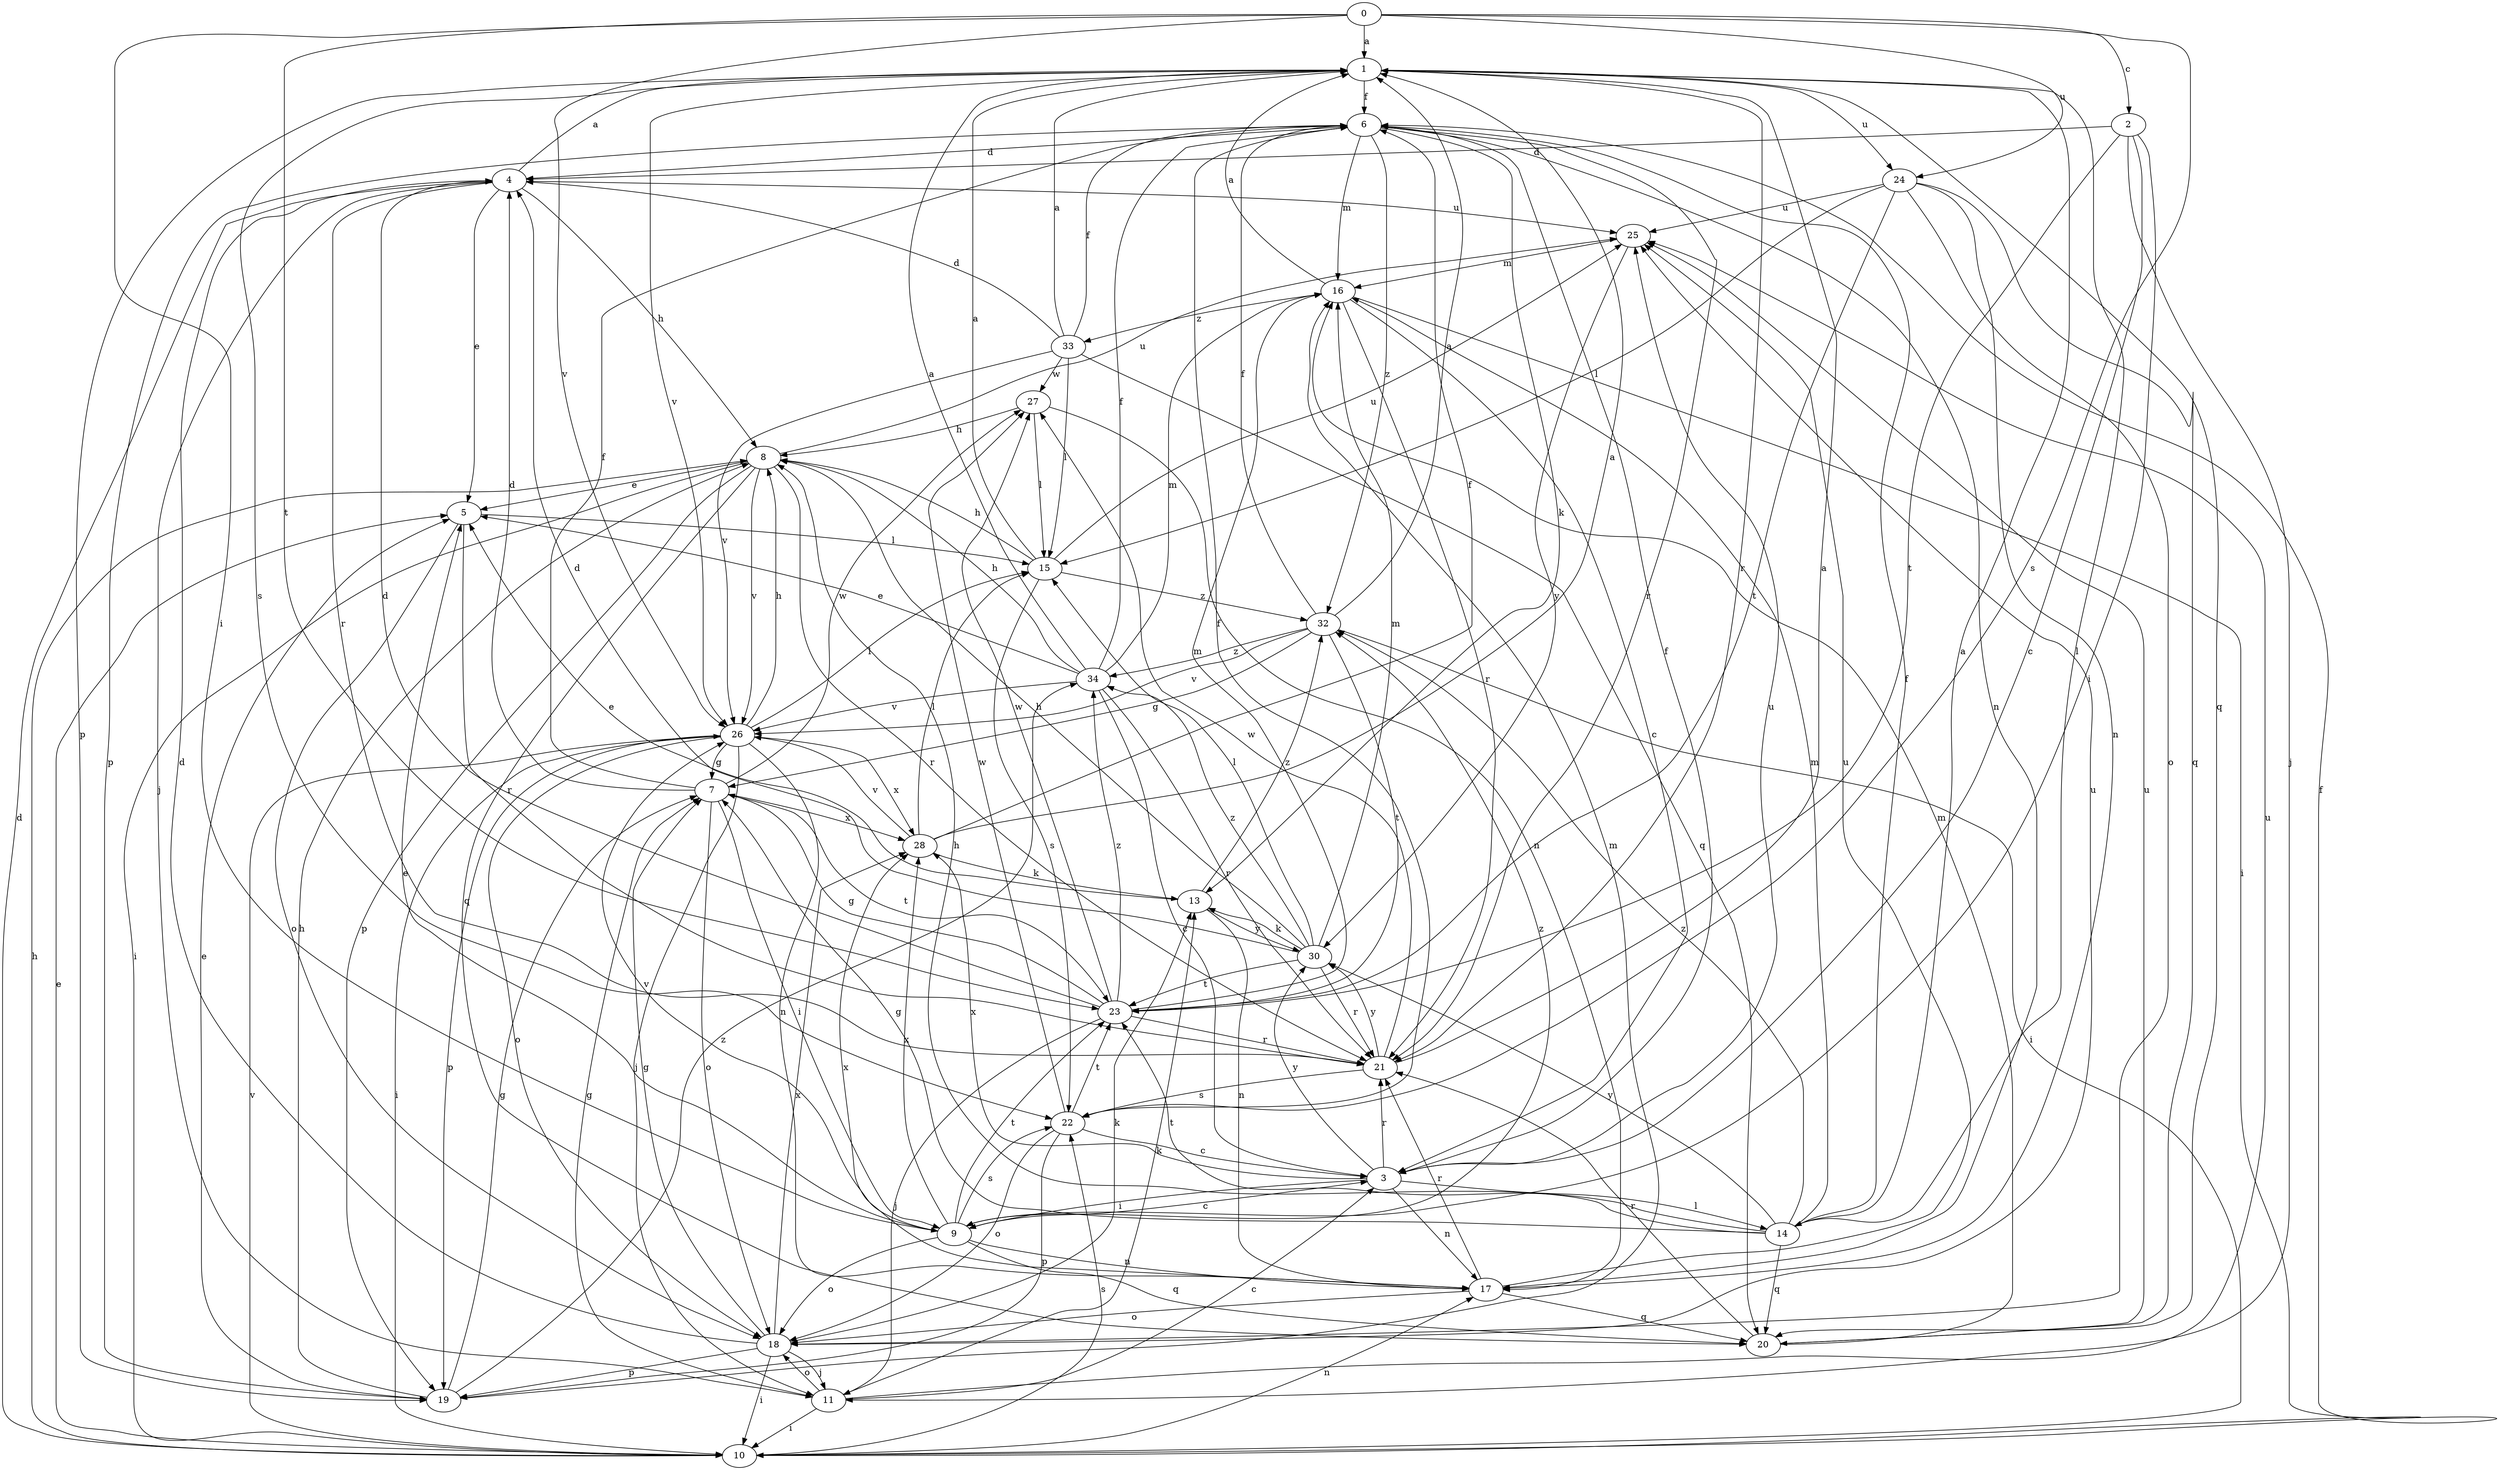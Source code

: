 strict digraph  {
0;
1;
2;
3;
4;
5;
6;
7;
8;
9;
10;
11;
13;
14;
15;
16;
17;
18;
19;
20;
21;
22;
23;
24;
25;
26;
27;
28;
30;
32;
33;
34;
0 -> 1  [label=a];
0 -> 2  [label=c];
0 -> 9  [label=i];
0 -> 22  [label=s];
0 -> 23  [label=t];
0 -> 24  [label=u];
0 -> 26  [label=v];
1 -> 6  [label=f];
1 -> 14  [label=l];
1 -> 19  [label=p];
1 -> 20  [label=q];
1 -> 21  [label=r];
1 -> 22  [label=s];
1 -> 24  [label=u];
1 -> 26  [label=v];
2 -> 3  [label=c];
2 -> 4  [label=d];
2 -> 9  [label=i];
2 -> 11  [label=j];
2 -> 23  [label=t];
3 -> 6  [label=f];
3 -> 9  [label=i];
3 -> 14  [label=l];
3 -> 17  [label=n];
3 -> 21  [label=r];
3 -> 25  [label=u];
3 -> 28  [label=x];
3 -> 30  [label=y];
4 -> 1  [label=a];
4 -> 5  [label=e];
4 -> 8  [label=h];
4 -> 11  [label=j];
4 -> 21  [label=r];
4 -> 25  [label=u];
5 -> 15  [label=l];
5 -> 18  [label=o];
5 -> 21  [label=r];
6 -> 4  [label=d];
6 -> 13  [label=k];
6 -> 16  [label=m];
6 -> 17  [label=n];
6 -> 19  [label=p];
6 -> 21  [label=r];
6 -> 32  [label=z];
7 -> 4  [label=d];
7 -> 6  [label=f];
7 -> 9  [label=i];
7 -> 18  [label=o];
7 -> 23  [label=t];
7 -> 27  [label=w];
7 -> 28  [label=x];
8 -> 5  [label=e];
8 -> 10  [label=i];
8 -> 19  [label=p];
8 -> 20  [label=q];
8 -> 21  [label=r];
8 -> 25  [label=u];
8 -> 26  [label=v];
9 -> 3  [label=c];
9 -> 5  [label=e];
9 -> 17  [label=n];
9 -> 18  [label=o];
9 -> 20  [label=q];
9 -> 22  [label=s];
9 -> 23  [label=t];
9 -> 26  [label=v];
9 -> 28  [label=x];
9 -> 32  [label=z];
10 -> 4  [label=d];
10 -> 5  [label=e];
10 -> 6  [label=f];
10 -> 8  [label=h];
10 -> 17  [label=n];
10 -> 22  [label=s];
10 -> 26  [label=v];
11 -> 3  [label=c];
11 -> 7  [label=g];
11 -> 10  [label=i];
11 -> 13  [label=k];
11 -> 18  [label=o];
11 -> 25  [label=u];
13 -> 5  [label=e];
13 -> 17  [label=n];
13 -> 30  [label=y];
13 -> 32  [label=z];
14 -> 1  [label=a];
14 -> 6  [label=f];
14 -> 7  [label=g];
14 -> 8  [label=h];
14 -> 16  [label=m];
14 -> 20  [label=q];
14 -> 23  [label=t];
14 -> 30  [label=y];
14 -> 32  [label=z];
15 -> 1  [label=a];
15 -> 8  [label=h];
15 -> 22  [label=s];
15 -> 25  [label=u];
15 -> 32  [label=z];
16 -> 1  [label=a];
16 -> 3  [label=c];
16 -> 10  [label=i];
16 -> 21  [label=r];
16 -> 33  [label=z];
17 -> 18  [label=o];
17 -> 20  [label=q];
17 -> 21  [label=r];
17 -> 25  [label=u];
17 -> 28  [label=x];
18 -> 4  [label=d];
18 -> 7  [label=g];
18 -> 10  [label=i];
18 -> 11  [label=j];
18 -> 13  [label=k];
18 -> 19  [label=p];
18 -> 25  [label=u];
18 -> 28  [label=x];
19 -> 5  [label=e];
19 -> 7  [label=g];
19 -> 8  [label=h];
19 -> 16  [label=m];
19 -> 34  [label=z];
20 -> 16  [label=m];
20 -> 21  [label=r];
20 -> 25  [label=u];
21 -> 1  [label=a];
21 -> 22  [label=s];
21 -> 27  [label=w];
21 -> 30  [label=y];
22 -> 3  [label=c];
22 -> 6  [label=f];
22 -> 18  [label=o];
22 -> 19  [label=p];
22 -> 23  [label=t];
22 -> 27  [label=w];
23 -> 4  [label=d];
23 -> 7  [label=g];
23 -> 11  [label=j];
23 -> 16  [label=m];
23 -> 21  [label=r];
23 -> 27  [label=w];
23 -> 34  [label=z];
24 -> 15  [label=l];
24 -> 17  [label=n];
24 -> 18  [label=o];
24 -> 20  [label=q];
24 -> 23  [label=t];
24 -> 25  [label=u];
25 -> 16  [label=m];
25 -> 30  [label=y];
26 -> 7  [label=g];
26 -> 8  [label=h];
26 -> 10  [label=i];
26 -> 11  [label=j];
26 -> 15  [label=l];
26 -> 17  [label=n];
26 -> 18  [label=o];
26 -> 19  [label=p];
26 -> 28  [label=x];
27 -> 8  [label=h];
27 -> 15  [label=l];
27 -> 17  [label=n];
28 -> 1  [label=a];
28 -> 6  [label=f];
28 -> 13  [label=k];
28 -> 15  [label=l];
28 -> 26  [label=v];
30 -> 4  [label=d];
30 -> 8  [label=h];
30 -> 13  [label=k];
30 -> 15  [label=l];
30 -> 16  [label=m];
30 -> 21  [label=r];
30 -> 23  [label=t];
30 -> 34  [label=z];
32 -> 1  [label=a];
32 -> 6  [label=f];
32 -> 7  [label=g];
32 -> 10  [label=i];
32 -> 23  [label=t];
32 -> 26  [label=v];
32 -> 34  [label=z];
33 -> 1  [label=a];
33 -> 4  [label=d];
33 -> 6  [label=f];
33 -> 15  [label=l];
33 -> 20  [label=q];
33 -> 26  [label=v];
33 -> 27  [label=w];
34 -> 1  [label=a];
34 -> 3  [label=c];
34 -> 5  [label=e];
34 -> 6  [label=f];
34 -> 8  [label=h];
34 -> 16  [label=m];
34 -> 21  [label=r];
34 -> 26  [label=v];
}
